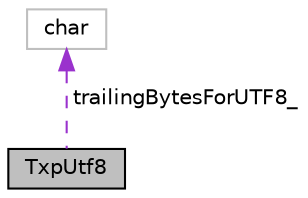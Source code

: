 digraph "TxpUtf8"
{
  edge [fontname="Helvetica",fontsize="10",labelfontname="Helvetica",labelfontsize="10"];
  node [fontname="Helvetica",fontsize="10",shape=record];
  Node1 [label="TxpUtf8",height=0.2,width=0.4,color="black", fillcolor="grey75", style="filled", fontcolor="black"];
  Node2 -> Node1 [dir="back",color="darkorchid3",fontsize="10",style="dashed",label=" trailingBytesForUTF8_" ,fontname="Helvetica"];
  Node2 [label="char",height=0.2,width=0.4,color="grey75", fillcolor="white", style="filled"];
}
